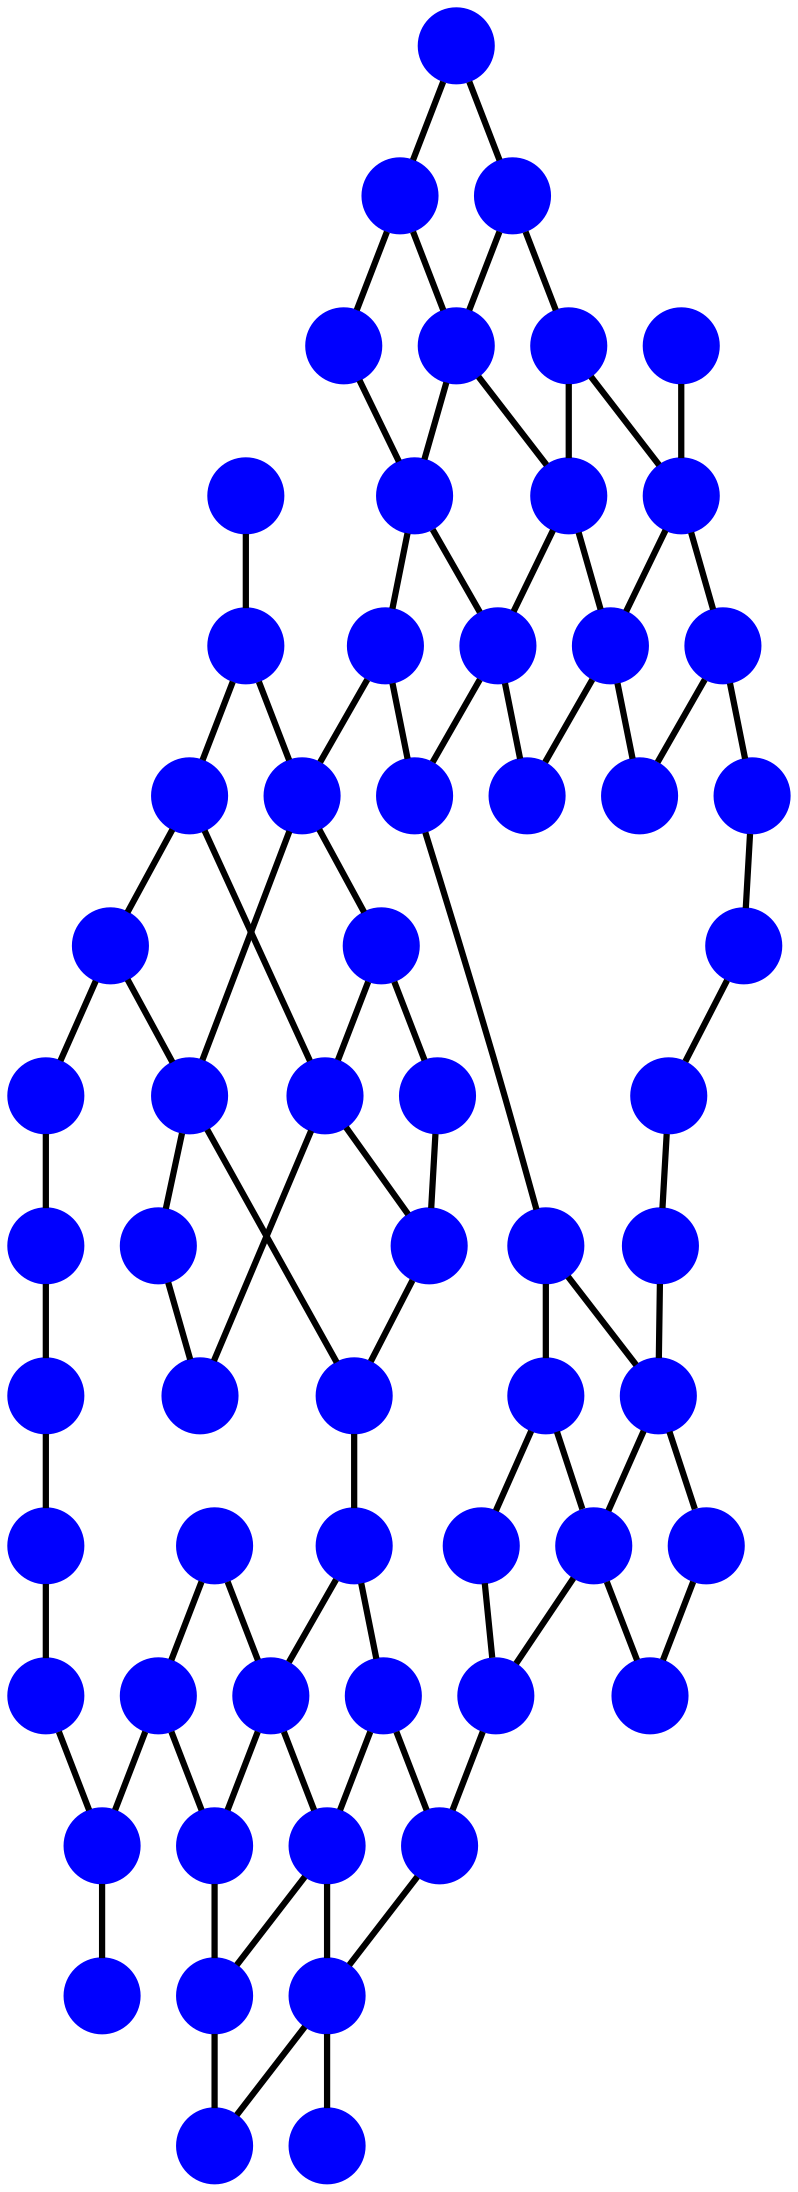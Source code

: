 graph
{
	node [shape="point", width=0.5, color=blue];
	edge [penwidth=3];

	a [pos="1,8!"];
	b [pos="2,8!"];
	c [pos="3,8!"];
	d [pos="5,8!"];
	e [pos="6,8!"];
	f [pos="7,8!"];
	g [pos="8,8!"];
	h [pos="11,8!"];

	i [pos="1,7!"];
	j [pos="2,7!"];
	k [pos="3,7!"];
	l [pos="4,7!"];
	m [pos="6,7!"];
	n [pos="8,7!"];
	o [pos="9,7!"];
	p [pos="11,7!"];

	q [pos="1,6!"];
	r [pos="2,6!"];
	s [pos="3,6!"];
	t [pos="4,6!"];
	u [pos="6,6!"];
	v [pos="7,6!"];
	w [pos="9,6!"];
	x [pos="11,6!"];
	y [pos="12,6!"];

	z [pos="0,5!"];
	aa [pos="1,5!"];
	ab [pos="2,5!"];
	ac [pos="3,5!"];
	ad [pos="6,5!"];
	ae [pos="7,5!"];
	af [pos="8,5!"];
	ag [pos="12,5!"];

	ah [pos="1,4!"];
	ai [pos="2,4!"];
	aj [pos="9,4!"];
	ak [pos="10,4!"];
	al [pos="12,4!"];

	am [pos="1,3!"];
	an [pos="8,3!"];
	ao [pos="9,3!"];
	ap [pos="10,3!"];

	aq [pos="1,2!"];
	ar [pos="4,2!"];
	as [pos="5,2!"];
	at [pos="6,2!"];
	au [pos="8,2!"];
	av [pos="9,2!"];
	aw [pos="10,2!"];
	ax [pos="12,2!"];

	ay [pos="1,1!"];
	az [pos="2,1!"];
	ba [pos="4,1!"];
	bb [pos="5,1!"];
	bc [pos="6,1!"];
	bd [pos="8,1!"];
	be [pos="9,1!"];
	bf [pos="10,1!"];

	bg [pos="4,0!"];
	bh [pos="5,0!"];
	bi [pos="9,0!"];

	a -- b -- c;	d -- e -- f -- g -- h;
	i -- j -- k -- l -- m -- n -- o;
	q -- r -- s -- t;	u -- v -- w;	x -- y;
	z -- aa -- ab -- ac;	ad -- ae -- af;
	ah -- ai;	aj -- ak -- al;
	an -- ao -- ap;
	ar -- as -- at;	au -- av -- aw;
	ay -- az -- ba -- bb -- bc -- bd -- be -- bf;
	bg -- bh;

	a -- i -- q -- aa -- ah -- am -- aq -- ay;
	b -- j -- r -- ab -- ai;
	c -- k -- s -- ac;
	l -- t -- ar -- ba -- bg;
	as -- bb -- bh;
	e -- m -- u -- ad;	at -- bc;
	f -- v -- ae;
	g -- n -- af -- an -- au -- bd;
	o -- w;	aj -- ao -- av -- be -- bi;
	ak -- ap -- aw -- bf;
	h -- p -- x;
	y -- ag -- al -- ax;
}